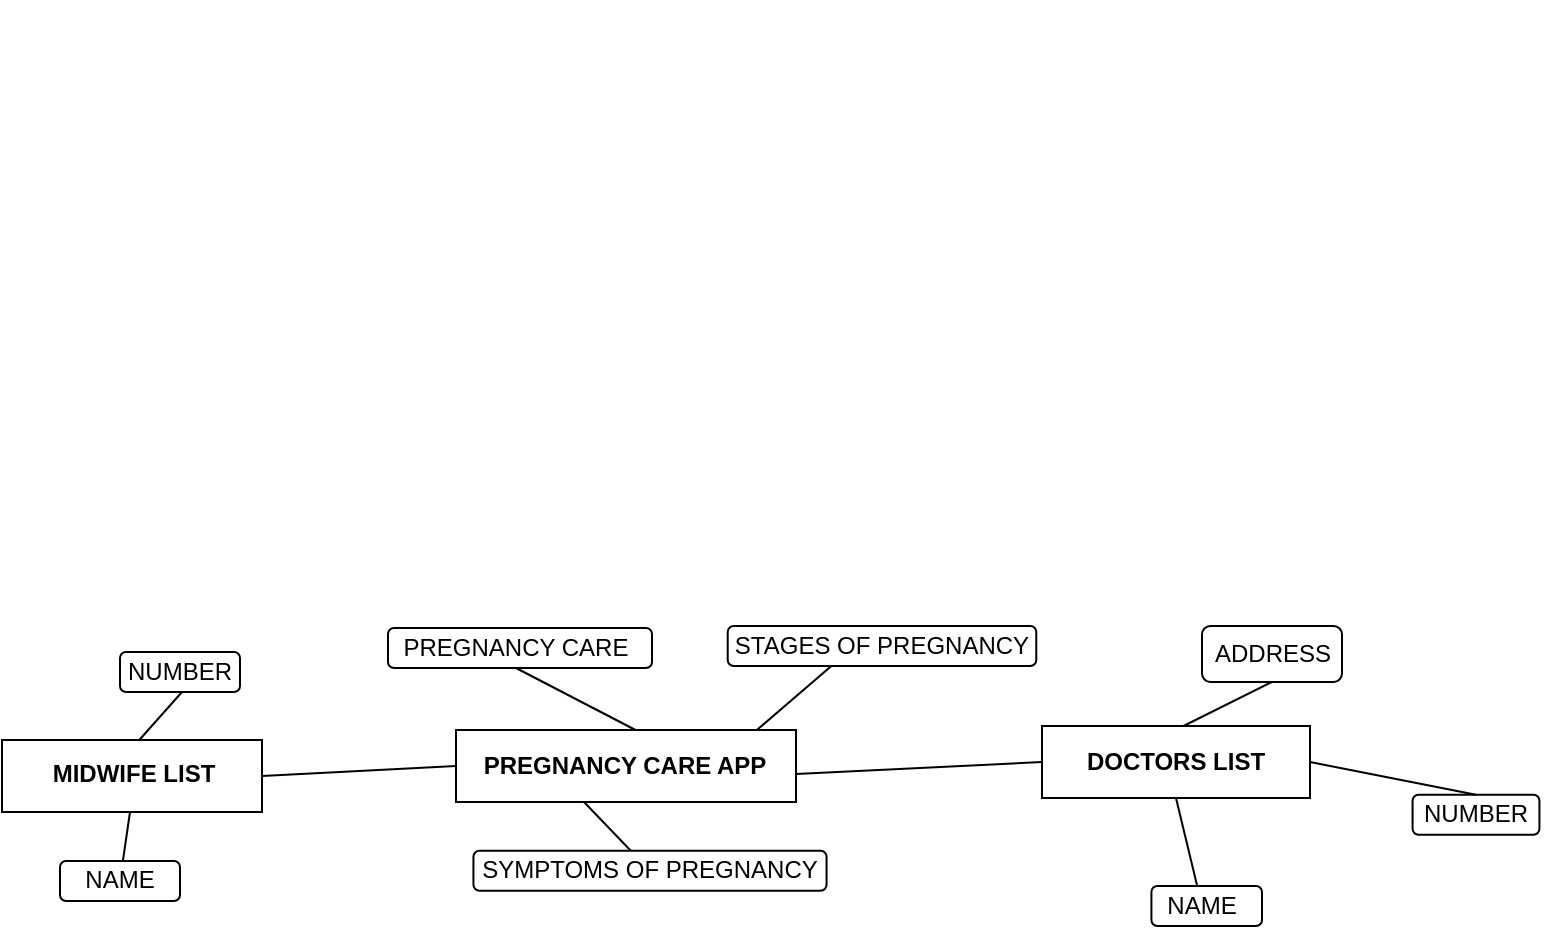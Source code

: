 <mxfile version="12.6.7" type="github"><diagram id="C5RBs43oDa-KdzZeNtuy" name="Page-1"><mxGraphModel dx="1038" dy="580" grid="1" gridSize="10" guides="1" tooltips="1" connect="1" arrows="1" fold="1" page="1" pageScale="1" pageWidth="827" pageHeight="1169" math="0" shadow="0"><root><mxCell id="WIyWlLk6GJQsqaUBKTNV-0"/><mxCell id="WIyWlLk6GJQsqaUBKTNV-1" parent="WIyWlLk6GJQsqaUBKTNV-0"/><mxCell id="JtGgRg_Xvg2uannjlm2j-73" value="" style="rounded=1;whiteSpace=wrap;html=1;fontSize=12;align=left;" vertex="1" parent="WIyWlLk6GJQsqaUBKTNV-1"><mxGeometry x="640" y="482" width="70" height="28" as="geometry"/></mxCell><mxCell id="JtGgRg_Xvg2uannjlm2j-10" value="" style="endArrow=none;html=1;" edge="1" parent="WIyWlLk6GJQsqaUBKTNV-1"><mxGeometry width="50" height="50" relative="1" as="geometry"><mxPoint x="190" y="170" as="sourcePoint"/><mxPoint x="190" y="170" as="targetPoint"/></mxGeometry></mxCell><mxCell id="JtGgRg_Xvg2uannjlm2j-11" value="" style="endArrow=none;html=1;" edge="1" parent="WIyWlLk6GJQsqaUBKTNV-1"><mxGeometry width="50" height="50" relative="1" as="geometry"><mxPoint x="190" y="180" as="sourcePoint"/><mxPoint x="190" y="180" as="targetPoint"/></mxGeometry></mxCell><mxCell id="JtGgRg_Xvg2uannjlm2j-12" value="" style="rounded=0;whiteSpace=wrap;html=1;align=left;fontSize=12;" vertex="1" parent="WIyWlLk6GJQsqaUBKTNV-1"><mxGeometry x="40" y="539" width="130" height="36" as="geometry"/></mxCell><mxCell id="JtGgRg_Xvg2uannjlm2j-15" value="MIDWIFE LIST" style="text;html=1;strokeColor=none;fillColor=none;align=center;verticalAlign=middle;whiteSpace=wrap;rounded=0;fontStyle=1;fontSize=12;" vertex="1" parent="WIyWlLk6GJQsqaUBKTNV-1"><mxGeometry x="61" y="546" width="90" height="20" as="geometry"/></mxCell><mxCell id="JtGgRg_Xvg2uannjlm2j-31" value="" style="group;fontSize=12;" vertex="1" connectable="0" parent="WIyWlLk6GJQsqaUBKTNV-1"><mxGeometry x="94" y="495" width="70" height="20" as="geometry"/></mxCell><mxCell id="JtGgRg_Xvg2uannjlm2j-30" value="" style="rounded=1;whiteSpace=wrap;html=1;align=left;fontSize=12;" vertex="1" parent="JtGgRg_Xvg2uannjlm2j-31"><mxGeometry x="5" width="60" height="20" as="geometry"/></mxCell><mxCell id="JtGgRg_Xvg2uannjlm2j-28" value="NUMBER" style="text;html=1;strokeColor=none;fillColor=none;align=center;verticalAlign=middle;whiteSpace=wrap;rounded=0;fontSize=12;" vertex="1" parent="JtGgRg_Xvg2uannjlm2j-31"><mxGeometry width="70" height="20" as="geometry"/></mxCell><mxCell id="JtGgRg_Xvg2uannjlm2j-32" value="" style="group;fontSize=12;" vertex="1" connectable="0" parent="WIyWlLk6GJQsqaUBKTNV-1"><mxGeometry x="64" y="599.48" width="70" height="20" as="geometry"/></mxCell><mxCell id="JtGgRg_Xvg2uannjlm2j-33" value="" style="rounded=1;whiteSpace=wrap;html=1;align=left;fontSize=12;" vertex="1" parent="JtGgRg_Xvg2uannjlm2j-32"><mxGeometry x="5" width="60" height="20" as="geometry"/></mxCell><mxCell id="JtGgRg_Xvg2uannjlm2j-34" value="NAME" style="text;html=1;strokeColor=none;fillColor=none;align=center;verticalAlign=middle;whiteSpace=wrap;rounded=0;fontSize=12;" vertex="1" parent="JtGgRg_Xvg2uannjlm2j-32"><mxGeometry width="70" height="20" as="geometry"/></mxCell><mxCell id="JtGgRg_Xvg2uannjlm2j-36" value="" style="endArrow=none;html=1;exitX=0.528;exitY=0;exitDx=0;exitDy=0;exitPerimeter=0;fontSize=12;" edge="1" parent="WIyWlLk6GJQsqaUBKTNV-1" source="JtGgRg_Xvg2uannjlm2j-12"><mxGeometry width="50" height="50" relative="1" as="geometry"><mxPoint x="80" y="565" as="sourcePoint"/><mxPoint x="130" y="515" as="targetPoint"/></mxGeometry></mxCell><mxCell id="JtGgRg_Xvg2uannjlm2j-37" value="" style="endArrow=none;html=1;fontSize=12;" edge="1" parent="WIyWlLk6GJQsqaUBKTNV-1" source="JtGgRg_Xvg2uannjlm2j-34"><mxGeometry width="50" height="50" relative="1" as="geometry"><mxPoint x="104" y="598" as="sourcePoint"/><mxPoint x="104" y="575" as="targetPoint"/></mxGeometry></mxCell><mxCell id="JtGgRg_Xvg2uannjlm2j-38" value="" style="rounded=0;whiteSpace=wrap;html=1;align=left;fontSize=12;" vertex="1" parent="WIyWlLk6GJQsqaUBKTNV-1"><mxGeometry x="267" y="534" width="170" height="36" as="geometry"/></mxCell><mxCell id="JtGgRg_Xvg2uannjlm2j-39" value="PREGNANCY CARE APP" style="text;html=1;strokeColor=none;fillColor=none;align=center;verticalAlign=middle;whiteSpace=wrap;rounded=0;fontStyle=1;fontSize=12;" vertex="1" parent="WIyWlLk6GJQsqaUBKTNV-1"><mxGeometry x="277" y="542" width="149" height="20" as="geometry"/></mxCell><mxCell id="JtGgRg_Xvg2uannjlm2j-40" value="" style="group;fontSize=12;" vertex="1" connectable="0" parent="WIyWlLk6GJQsqaUBKTNV-1"><mxGeometry x="267" y="490" width="220" height="20" as="geometry"/></mxCell><mxCell id="JtGgRg_Xvg2uannjlm2j-41" value="" style="rounded=1;whiteSpace=wrap;html=1;align=left;fontSize=12;" vertex="1" parent="JtGgRg_Xvg2uannjlm2j-40"><mxGeometry x="-34" y="-7" width="132" height="20" as="geometry"/></mxCell><mxCell id="JtGgRg_Xvg2uannjlm2j-42" value="PREGNANCY CARE" style="text;html=1;strokeColor=none;fillColor=none;align=center;verticalAlign=middle;whiteSpace=wrap;rounded=0;fontSize=12;" vertex="1" parent="JtGgRg_Xvg2uannjlm2j-40"><mxGeometry x="-35" y="-7" width="130" height="20" as="geometry"/></mxCell><mxCell id="JtGgRg_Xvg2uannjlm2j-53" value="" style="endArrow=none;html=1;fontSize=12;exitX=0.884;exitY=0.004;exitDx=0;exitDy=0;exitPerimeter=0;" edge="1" parent="JtGgRg_Xvg2uannjlm2j-40" source="JtGgRg_Xvg2uannjlm2j-38"><mxGeometry width="50" height="50" relative="1" as="geometry"><mxPoint x="150" y="51" as="sourcePoint"/><mxPoint x="190" y="10" as="targetPoint"/></mxGeometry></mxCell><mxCell id="JtGgRg_Xvg2uannjlm2j-43" value="" style="group;fontSize=12;" vertex="1" connectable="0" parent="WIyWlLk6GJQsqaUBKTNV-1"><mxGeometry x="261" y="594.4" width="206" height="20" as="geometry"/></mxCell><mxCell id="JtGgRg_Xvg2uannjlm2j-44" value="" style="rounded=1;whiteSpace=wrap;html=1;align=left;fontSize=12;" vertex="1" parent="JtGgRg_Xvg2uannjlm2j-43"><mxGeometry x="14.714" width="176.571" height="20" as="geometry"/></mxCell><mxCell id="JtGgRg_Xvg2uannjlm2j-45" value="SYMPTOMS OF PREGNANCY" style="text;html=1;strokeColor=none;fillColor=none;align=center;verticalAlign=middle;whiteSpace=wrap;rounded=0;fontSize=12;" vertex="1" parent="JtGgRg_Xvg2uannjlm2j-43"><mxGeometry width="206.0" height="20" as="geometry"/></mxCell><mxCell id="JtGgRg_Xvg2uannjlm2j-46" value="" style="endArrow=none;html=1;exitX=0.528;exitY=0;exitDx=0;exitDy=0;exitPerimeter=0;fontSize=12;entryX=0.5;entryY=1;entryDx=0;entryDy=0;" edge="1" parent="WIyWlLk6GJQsqaUBKTNV-1" source="JtGgRg_Xvg2uannjlm2j-38" target="JtGgRg_Xvg2uannjlm2j-42"><mxGeometry width="50" height="50" relative="1" as="geometry"><mxPoint x="307" y="560" as="sourcePoint"/><mxPoint x="357" y="510" as="targetPoint"/></mxGeometry></mxCell><mxCell id="JtGgRg_Xvg2uannjlm2j-47" value="" style="endArrow=none;html=1;fontSize=12;" edge="1" parent="WIyWlLk6GJQsqaUBKTNV-1" source="JtGgRg_Xvg2uannjlm2j-45"><mxGeometry width="50" height="50" relative="1" as="geometry"><mxPoint x="331" y="593" as="sourcePoint"/><mxPoint x="331" y="570" as="targetPoint"/></mxGeometry></mxCell><mxCell id="JtGgRg_Xvg2uannjlm2j-50" value="" style="group;fontSize=12;" vertex="1" connectable="0" parent="WIyWlLk6GJQsqaUBKTNV-1"><mxGeometry x="390" y="482" width="180" height="20" as="geometry"/></mxCell><mxCell id="JtGgRg_Xvg2uannjlm2j-51" value="" style="rounded=1;whiteSpace=wrap;html=1;align=left;fontSize=12;" vertex="1" parent="JtGgRg_Xvg2uannjlm2j-50"><mxGeometry x="12.857" width="154.286" height="20" as="geometry"/></mxCell><mxCell id="JtGgRg_Xvg2uannjlm2j-52" value="STAGES OF PREGNANCY" style="text;html=1;strokeColor=none;fillColor=none;align=center;verticalAlign=middle;whiteSpace=wrap;rounded=0;fontSize=12;" vertex="1" parent="JtGgRg_Xvg2uannjlm2j-50"><mxGeometry width="180.0" height="20" as="geometry"/></mxCell><mxCell id="JtGgRg_Xvg2uannjlm2j-61" value="" style="group;fontSize=12;" vertex="1" connectable="0" parent="WIyWlLk6GJQsqaUBKTNV-1"><mxGeometry x="520" y="596.4" width="206" height="20" as="geometry"/></mxCell><mxCell id="JtGgRg_Xvg2uannjlm2j-76" value="" style="group" vertex="1" connectable="0" parent="JtGgRg_Xvg2uannjlm2j-61"><mxGeometry x="80" y="15.6" width="80" height="20" as="geometry"/></mxCell><mxCell id="JtGgRg_Xvg2uannjlm2j-62" value="" style="rounded=1;whiteSpace=wrap;html=1;align=left;fontSize=12;" vertex="1" parent="JtGgRg_Xvg2uannjlm2j-76"><mxGeometry x="14.71" width="55.29" height="20" as="geometry"/></mxCell><mxCell id="JtGgRg_Xvg2uannjlm2j-63" value="NAME" style="text;html=1;strokeColor=none;fillColor=none;align=center;verticalAlign=middle;whiteSpace=wrap;rounded=0;fontSize=12;" vertex="1" parent="JtGgRg_Xvg2uannjlm2j-76"><mxGeometry width="80" height="20" as="geometry"/></mxCell><mxCell id="JtGgRg_Xvg2uannjlm2j-64" value="" style="endArrow=none;html=1;exitX=0.528;exitY=0;exitDx=0;exitDy=0;exitPerimeter=0;fontSize=12;entryX=0.5;entryY=1;entryDx=0;entryDy=0;" edge="1" parent="WIyWlLk6GJQsqaUBKTNV-1" source="JtGgRg_Xvg2uannjlm2j-55" target="JtGgRg_Xvg2uannjlm2j-73"><mxGeometry width="50" height="50" relative="1" as="geometry"><mxPoint x="566" y="562" as="sourcePoint"/><mxPoint x="616" y="512" as="targetPoint"/></mxGeometry></mxCell><mxCell id="JtGgRg_Xvg2uannjlm2j-65" value="" style="endArrow=none;html=1;fontSize=12;entryX=0.5;entryY=1;entryDx=0;entryDy=0;" edge="1" parent="WIyWlLk6GJQsqaUBKTNV-1" source="JtGgRg_Xvg2uannjlm2j-63" target="JtGgRg_Xvg2uannjlm2j-55"><mxGeometry width="50" height="50" relative="1" as="geometry"><mxPoint x="590" y="595" as="sourcePoint"/><mxPoint x="590" y="572" as="targetPoint"/></mxGeometry></mxCell><mxCell id="JtGgRg_Xvg2uannjlm2j-66" value="" style="group;fontSize=12;" vertex="1" connectable="0" parent="WIyWlLk6GJQsqaUBKTNV-1"><mxGeometry x="740" y="566.4" width="74" height="20" as="geometry"/></mxCell><mxCell id="JtGgRg_Xvg2uannjlm2j-67" value="" style="rounded=1;whiteSpace=wrap;html=1;align=left;fontSize=12;" vertex="1" parent="JtGgRg_Xvg2uannjlm2j-66"><mxGeometry x="5.286" width="63.429" height="20" as="geometry"/></mxCell><mxCell id="JtGgRg_Xvg2uannjlm2j-68" value="NUMBER" style="text;html=1;strokeColor=none;fillColor=none;align=center;verticalAlign=middle;whiteSpace=wrap;rounded=0;fontSize=12;" vertex="1" parent="JtGgRg_Xvg2uannjlm2j-66"><mxGeometry width="74" height="20" as="geometry"/></mxCell><mxCell id="JtGgRg_Xvg2uannjlm2j-72" value="" style="endArrow=none;html=1;fontSize=12;entryX=0.5;entryY=0;entryDx=0;entryDy=0;exitX=1;exitY=0.5;exitDx=0;exitDy=0;" edge="1" parent="WIyWlLk6GJQsqaUBKTNV-1" source="JtGgRg_Xvg2uannjlm2j-55" target="JtGgRg_Xvg2uannjlm2j-68"><mxGeometry width="50" height="50" relative="1" as="geometry"><mxPoint x="696" y="542" as="sourcePoint"/><mxPoint x="746" y="504" as="targetPoint"/></mxGeometry></mxCell><mxCell id="JtGgRg_Xvg2uannjlm2j-59" value="ADDRESS" style="text;html=1;strokeColor=none;fillColor=none;align=center;verticalAlign=middle;whiteSpace=wrap;rounded=0;fontSize=12;" vertex="1" parent="WIyWlLk6GJQsqaUBKTNV-1"><mxGeometry x="642.5" y="486" width="65" height="20" as="geometry"/></mxCell><mxCell id="JtGgRg_Xvg2uannjlm2j-77" value="" style="endArrow=none;html=1;fontSize=12;entryX=0;entryY=0.5;entryDx=0;entryDy=0;exitX=1;exitY=0.5;exitDx=0;exitDy=0;" edge="1" parent="WIyWlLk6GJQsqaUBKTNV-1" source="JtGgRg_Xvg2uannjlm2j-12" target="JtGgRg_Xvg2uannjlm2j-38"><mxGeometry width="50" height="50" relative="1" as="geometry"><mxPoint x="170" y="544" as="sourcePoint"/><mxPoint x="220" y="494" as="targetPoint"/></mxGeometry></mxCell><mxCell id="JtGgRg_Xvg2uannjlm2j-78" value="" style="endArrow=none;html=1;fontSize=12;entryX=0;entryY=0.5;entryDx=0;entryDy=0;" edge="1" parent="WIyWlLk6GJQsqaUBKTNV-1" target="JtGgRg_Xvg2uannjlm2j-55"><mxGeometry width="50" height="50" relative="1" as="geometry"><mxPoint x="437" y="556" as="sourcePoint"/><mxPoint x="487" y="506" as="targetPoint"/></mxGeometry></mxCell><mxCell id="JtGgRg_Xvg2uannjlm2j-79" value="" style="group" vertex="1" connectable="0" parent="WIyWlLk6GJQsqaUBKTNV-1"><mxGeometry x="560" y="532" width="134" height="36" as="geometry"/></mxCell><mxCell id="JtGgRg_Xvg2uannjlm2j-55" value="" style="rounded=0;whiteSpace=wrap;html=1;align=left;fontSize=12;" vertex="1" parent="JtGgRg_Xvg2uannjlm2j-79"><mxGeometry width="134" height="36" as="geometry"/></mxCell><mxCell id="JtGgRg_Xvg2uannjlm2j-56" value="DOCTORS LIST" style="text;html=1;strokeColor=none;fillColor=none;align=center;verticalAlign=middle;whiteSpace=wrap;rounded=0;fontStyle=1;fontSize=12;" vertex="1" parent="JtGgRg_Xvg2uannjlm2j-79"><mxGeometry x="10" y="8" width="114" height="20" as="geometry"/></mxCell></root></mxGraphModel></diagram></mxfile>